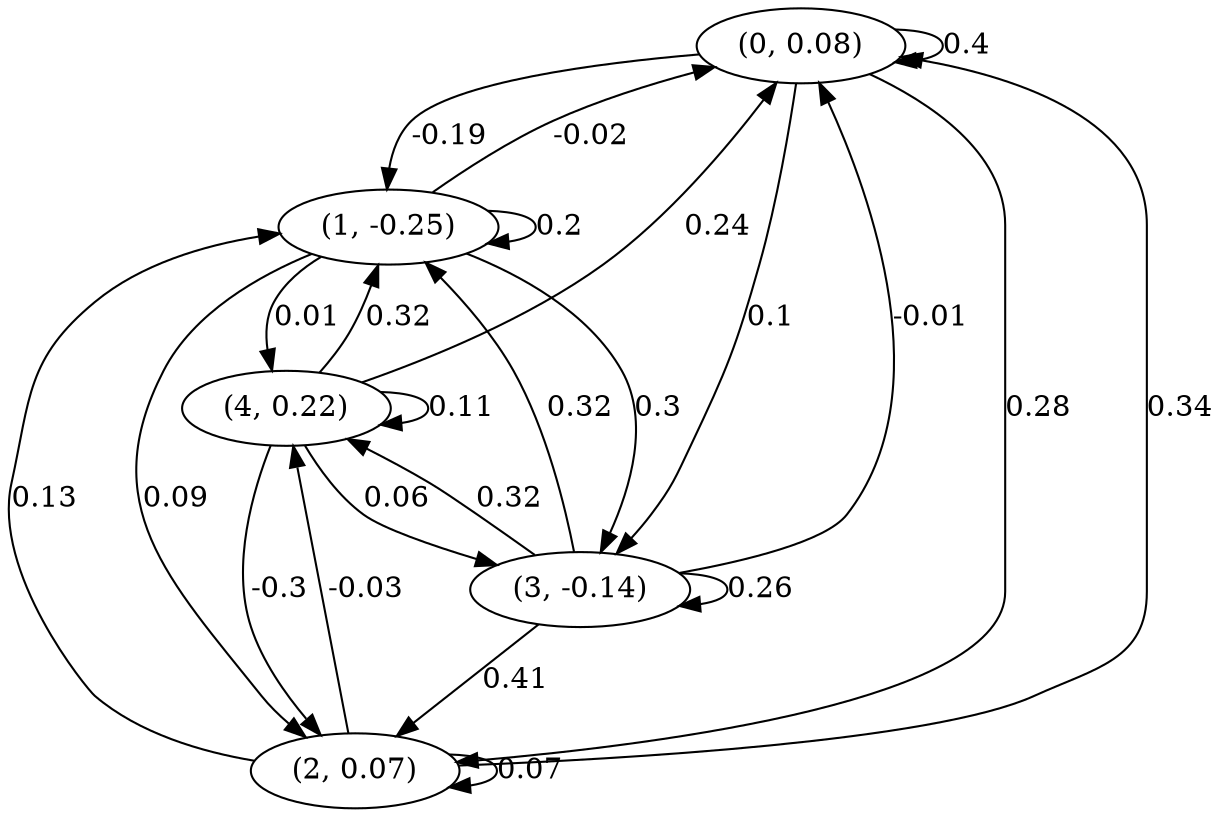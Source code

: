 digraph {
    0 [ label = "(0, 0.08)" ]
    1 [ label = "(1, -0.25)" ]
    2 [ label = "(2, 0.07)" ]
    3 [ label = "(3, -0.14)" ]
    4 [ label = "(4, 0.22)" ]
    0 -> 0 [ label = "0.4" ]
    1 -> 1 [ label = "0.2" ]
    2 -> 2 [ label = "0.07" ]
    3 -> 3 [ label = "0.26" ]
    4 -> 4 [ label = "0.11" ]
    1 -> 0 [ label = "-0.02" ]
    2 -> 0 [ label = "0.34" ]
    3 -> 0 [ label = "-0.01" ]
    4 -> 0 [ label = "0.24" ]
    0 -> 1 [ label = "-0.19" ]
    2 -> 1 [ label = "0.13" ]
    3 -> 1 [ label = "0.32" ]
    4 -> 1 [ label = "0.32" ]
    0 -> 2 [ label = "0.28" ]
    1 -> 2 [ label = "0.09" ]
    3 -> 2 [ label = "0.41" ]
    4 -> 2 [ label = "-0.3" ]
    0 -> 3 [ label = "0.1" ]
    1 -> 3 [ label = "0.3" ]
    4 -> 3 [ label = "0.06" ]
    1 -> 4 [ label = "0.01" ]
    2 -> 4 [ label = "-0.03" ]
    3 -> 4 [ label = "0.32" ]
}

